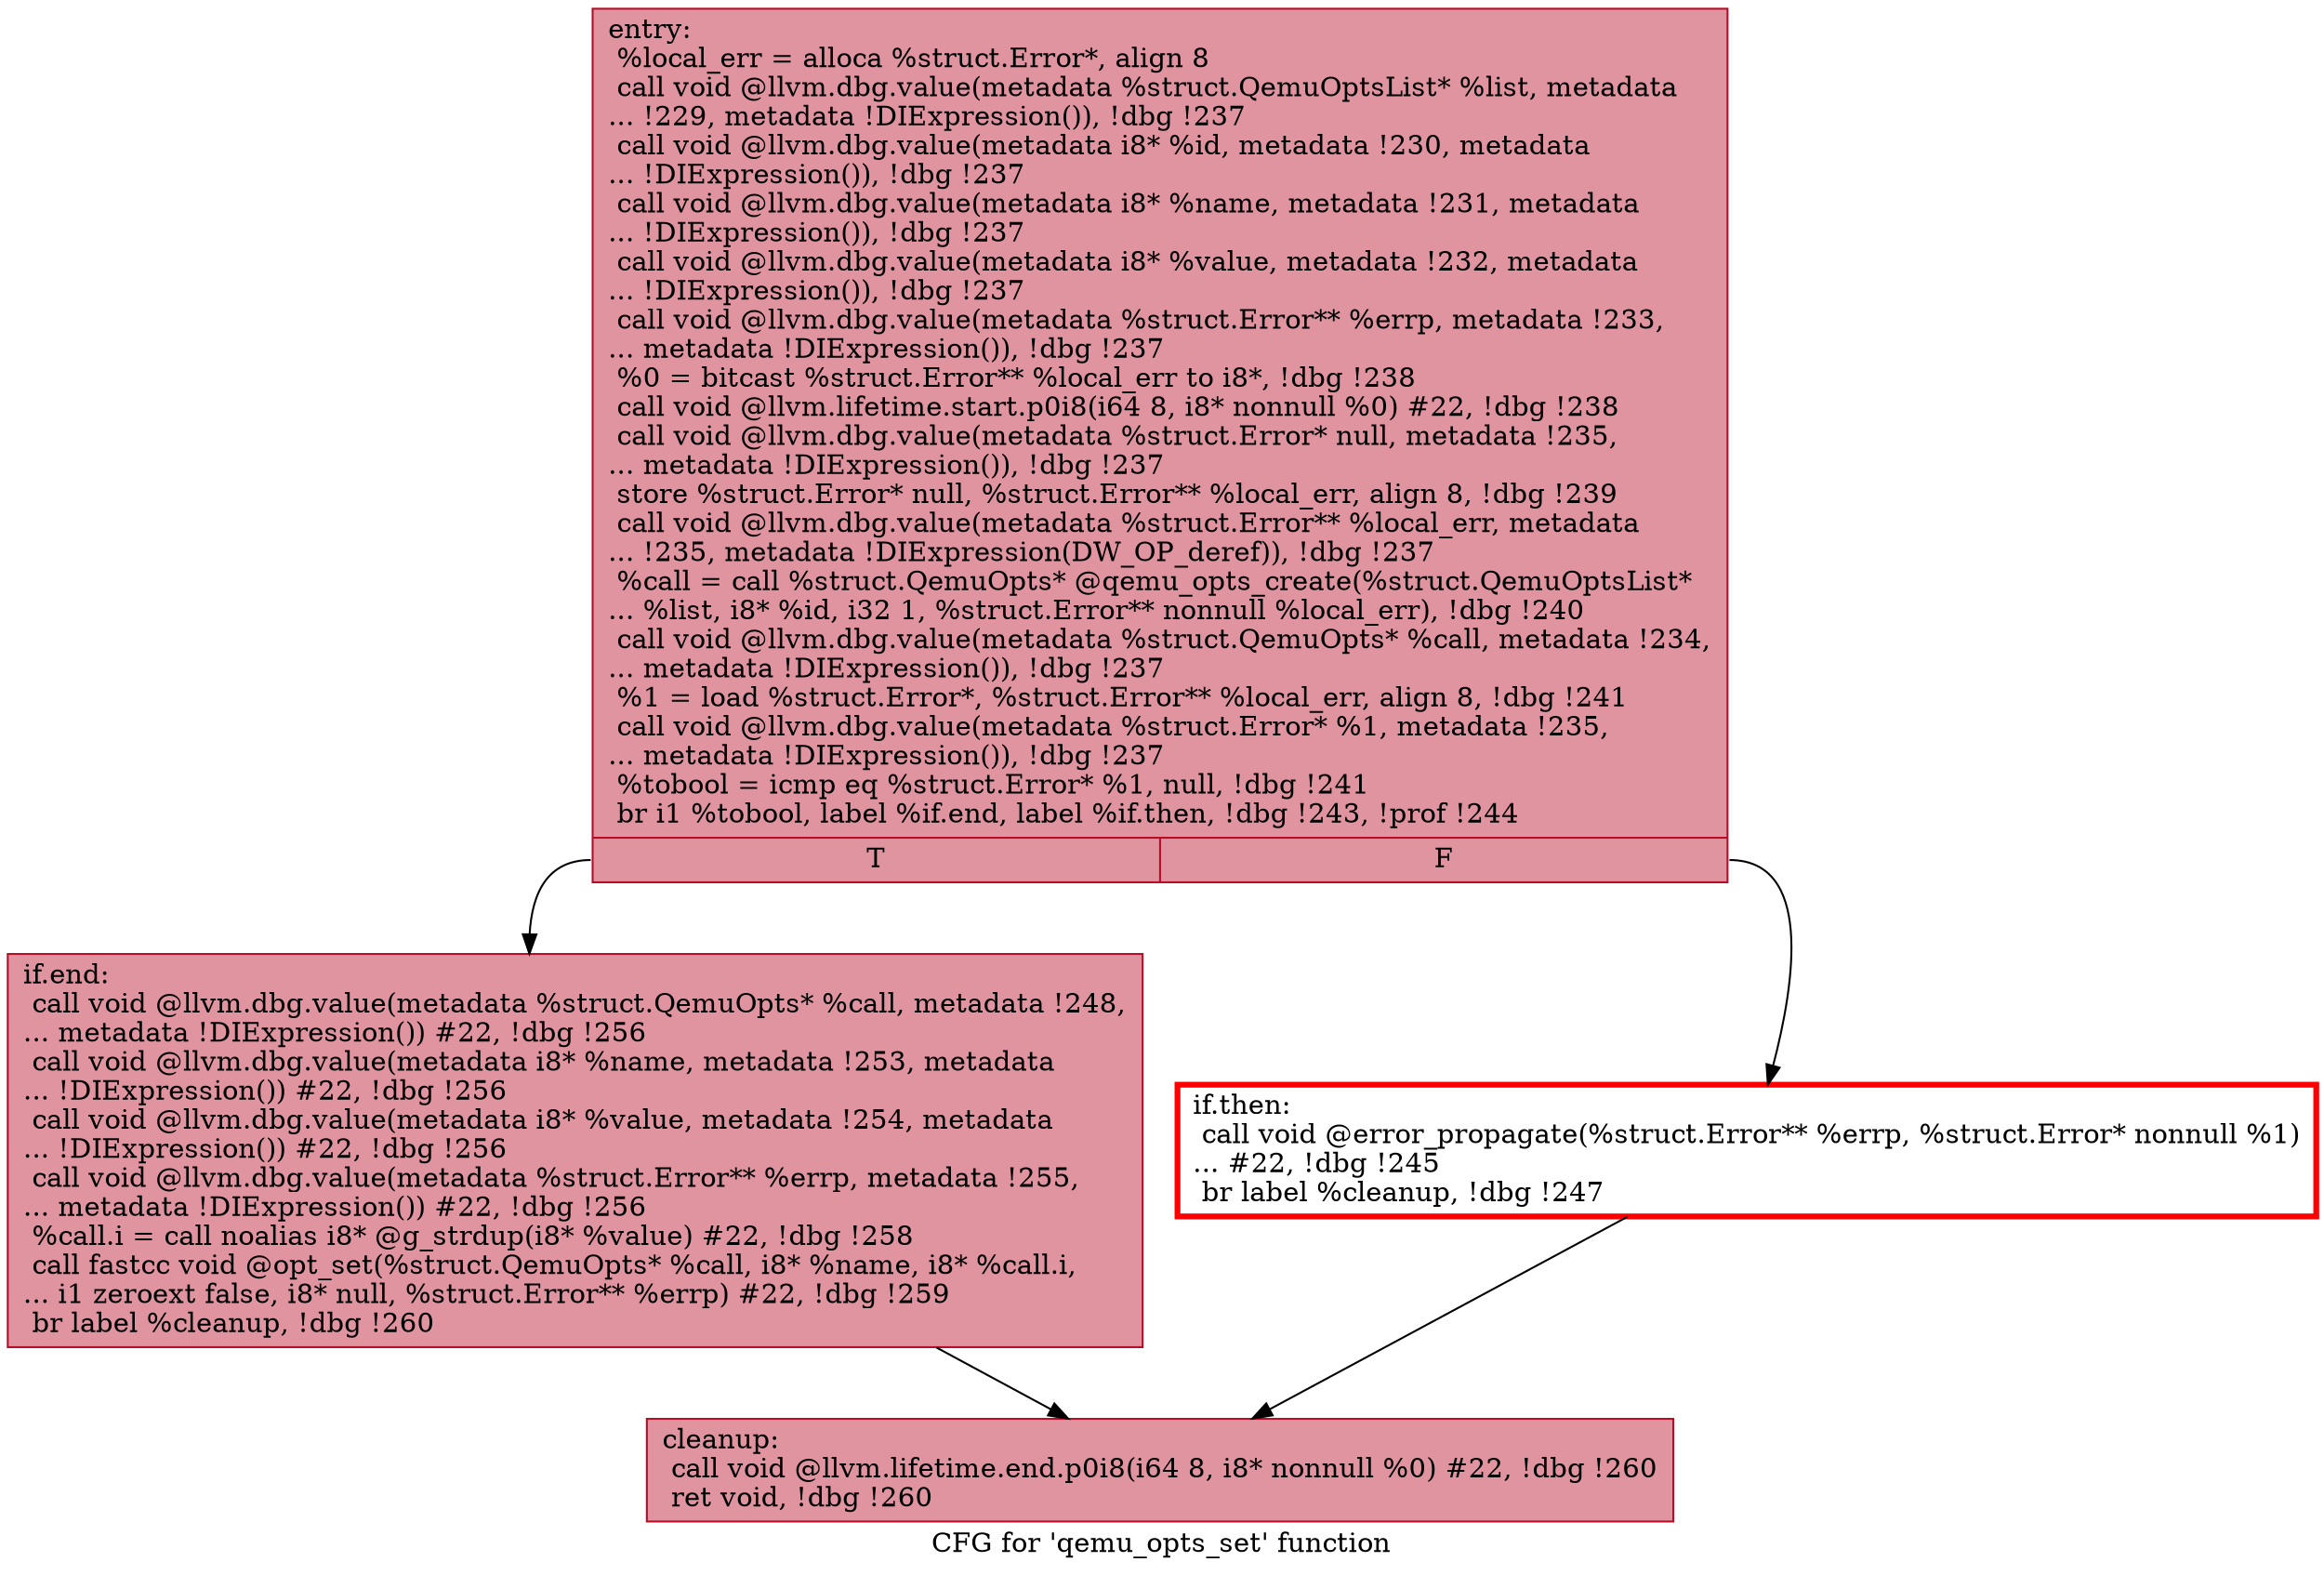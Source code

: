 digraph "CFG for 'qemu_opts_set' function" {
	label="CFG for 'qemu_opts_set' function";

	Node0x55ef42233810 [shape=record,color="#b70d28ff", style=filled, fillcolor="#b70d2870",label="{entry:\l  %local_err = alloca %struct.Error*, align 8\l  call void @llvm.dbg.value(metadata %struct.QemuOptsList* %list, metadata\l... !229, metadata !DIExpression()), !dbg !237\l  call void @llvm.dbg.value(metadata i8* %id, metadata !230, metadata\l... !DIExpression()), !dbg !237\l  call void @llvm.dbg.value(metadata i8* %name, metadata !231, metadata\l... !DIExpression()), !dbg !237\l  call void @llvm.dbg.value(metadata i8* %value, metadata !232, metadata\l... !DIExpression()), !dbg !237\l  call void @llvm.dbg.value(metadata %struct.Error** %errp, metadata !233,\l... metadata !DIExpression()), !dbg !237\l  %0 = bitcast %struct.Error** %local_err to i8*, !dbg !238\l  call void @llvm.lifetime.start.p0i8(i64 8, i8* nonnull %0) #22, !dbg !238\l  call void @llvm.dbg.value(metadata %struct.Error* null, metadata !235,\l... metadata !DIExpression()), !dbg !237\l  store %struct.Error* null, %struct.Error** %local_err, align 8, !dbg !239\l  call void @llvm.dbg.value(metadata %struct.Error** %local_err, metadata\l... !235, metadata !DIExpression(DW_OP_deref)), !dbg !237\l  %call = call %struct.QemuOpts* @qemu_opts_create(%struct.QemuOptsList*\l... %list, i8* %id, i32 1, %struct.Error** nonnull %local_err), !dbg !240\l  call void @llvm.dbg.value(metadata %struct.QemuOpts* %call, metadata !234,\l... metadata !DIExpression()), !dbg !237\l  %1 = load %struct.Error*, %struct.Error** %local_err, align 8, !dbg !241\l  call void @llvm.dbg.value(metadata %struct.Error* %1, metadata !235,\l... metadata !DIExpression()), !dbg !237\l  %tobool = icmp eq %struct.Error* %1, null, !dbg !241\l  br i1 %tobool, label %if.end, label %if.then, !dbg !243, !prof !244\l|{<s0>T|<s1>F}}"];
	Node0x55ef42233810:s0 -> Node0x55ef4223a6b0;
	Node0x55ef42233810:s1 -> Node0x55ef4223a640;
	Node0x55ef4223a640 [shape=record,penwidth=3.0, color="red",label="{if.then:                                          \l  call void @error_propagate(%struct.Error** %errp, %struct.Error* nonnull %1)\l... #22, !dbg !245\l  br label %cleanup, !dbg !247\l}"];
	Node0x55ef4223a640 -> Node0x55ef4223b080;
	Node0x55ef4223a6b0 [shape=record,color="#b70d28ff", style=filled, fillcolor="#b70d2870",label="{if.end:                                           \l  call void @llvm.dbg.value(metadata %struct.QemuOpts* %call, metadata !248,\l... metadata !DIExpression()) #22, !dbg !256\l  call void @llvm.dbg.value(metadata i8* %name, metadata !253, metadata\l... !DIExpression()) #22, !dbg !256\l  call void @llvm.dbg.value(metadata i8* %value, metadata !254, metadata\l... !DIExpression()) #22, !dbg !256\l  call void @llvm.dbg.value(metadata %struct.Error** %errp, metadata !255,\l... metadata !DIExpression()) #22, !dbg !256\l  %call.i = call noalias i8* @g_strdup(i8* %value) #22, !dbg !258\l  call fastcc void @opt_set(%struct.QemuOpts* %call, i8* %name, i8* %call.i,\l... i1 zeroext false, i8* null, %struct.Error** %errp) #22, !dbg !259\l  br label %cleanup, !dbg !260\l}"];
	Node0x55ef4223a6b0 -> Node0x55ef4223b080;
	Node0x55ef4223b080 [shape=record,color="#b70d28ff", style=filled, fillcolor="#b70d2870",label="{cleanup:                                          \l  call void @llvm.lifetime.end.p0i8(i64 8, i8* nonnull %0) #22, !dbg !260\l  ret void, !dbg !260\l}"];
}
